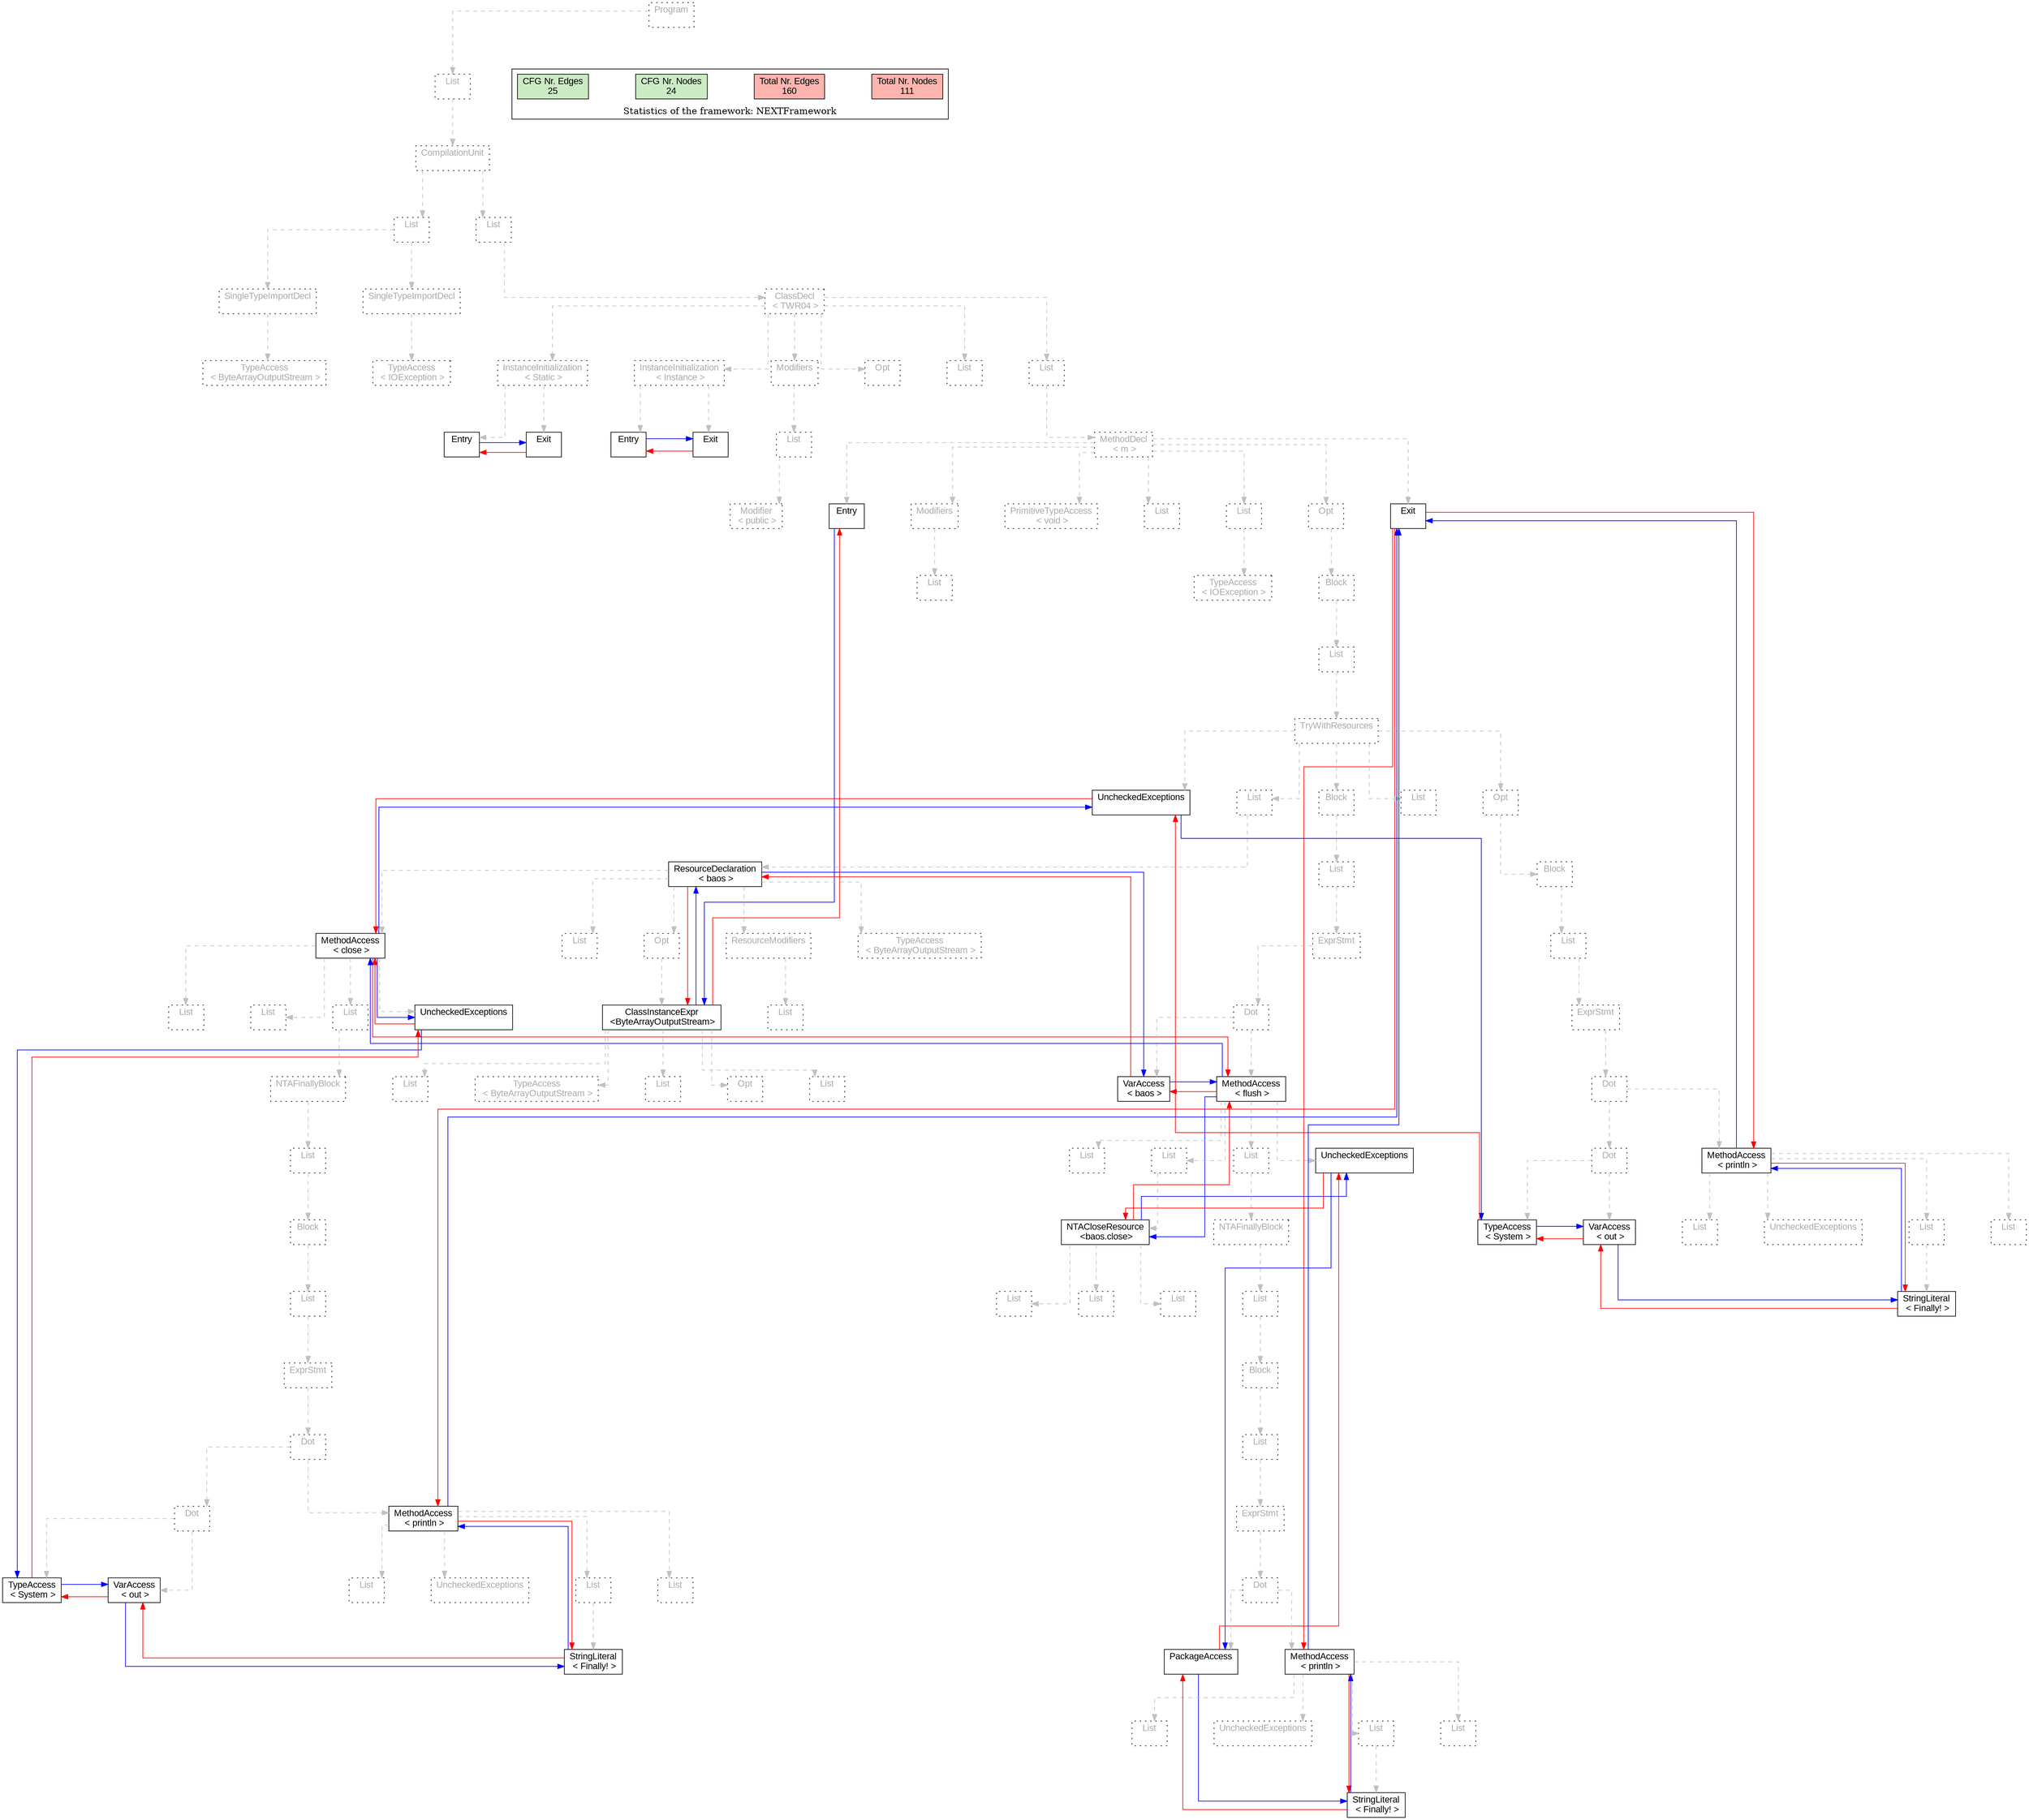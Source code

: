 digraph G {
graph [splines=ortho, nodesep="1", ranksep="1"]
node [shape=rect, fontname=Arial];
{ rank = same; "Program[0]"}
{ rank = same; "List[1]"}
{ rank = same; "CompilationUnit[2]"}
{ rank = same; "List[3]"; "List[8]"}
{ rank = same; "SingleTypeImportDecl[4]"; "SingleTypeImportDecl[6]"; "ClassDecl[9]"}
{ rank = same; "TypeAccess[5]"; "TypeAccess[7]"; "Modifiers[26]"; "Opt[29]"; "List[30]"; "List[31]"; "InstanceInitialization[10]"; "InstanceInitialization[18]"}
{ rank = same; "List[27]"; "MethodDecl[32]"; "Entry[11]"; "Exit[12]"; "Entry[19]"; "Exit[20]"}
{ rank = same; "Modifier[28]"; "Entry[33]"; "Modifiers[34]"; "PrimitiveTypeAccess[36]"; "List[37]"; "List[38]"; "Opt[40]"; "Exit[41]"}
{ rank = same; "List[35]"; "TypeAccess[39]"; "Block[41]"}
{ rank = same; "List[42]"}
{ rank = same; "TryWithResources[43]"}
{ rank = same; "List[44]"; "Block[77]"; "List[104]"; "Opt[105]"; "UncheckedExceptions[119]"}
{ rank = same; "ResourceDeclaration[45]"; "List[78]"; "Block[106]"}
{ rank = same; "List[66]"; "Opt[67]"; "ResourceModifiers[74]"; "TypeAccess[76]"; "MethodAccess[46]"; "ExprStmt[79]"; "List[107]"}
{ rank = same; "ClassInstanceExpr[68]"; "List[75]"; "List[48]"; "List[49]"; "List[50]"; "UncheckedExceptions[47]"; "Dot[80]"; "ExprStmt[108]"}
{ rank = same; "TypeAccess[69]"; "List[70]"; "Opt[71]"; "List[72]"; "List[73]"; "NTAFinallyBlock[51]"; "VarAccess[81]"; "MethodAccess[82]"; "Dot[109]"}
{ rank = same; "Block[53]"; "NTACloseResource[86]"; "NTAFinallyBlock[91]"; "TypeAccess[111]"; "VarAccess[112]"; "List[115]"; "List[117]"; "List[118]"; "UncheckedExceptions[114]"}
{ rank = same; "List[52]"; "List[84]"; "List[85]"; "List[90]"; "UncheckedExceptions[83]"; "Dot[110]"; "MethodAccess[113]"}
{ rank = same; "ExprStmt[55]"; "Block[93]"}
{ rank = same; "List[54]"; "List[87]"; "List[88]"; "List[89]"; "List[92]"; "StringLiteral[116]"}
{ rank = same; "Dot[57]"; "MethodAccess[60]"; "ExprStmt[95]"}
{ rank = same; "Dot[56]"; "List[94]"}
{ rank = same; "StringLiteral[63]"; "PackageAccess[97]"; "MethodAccess[98]"}
{ rank = same; "TypeAccess[58]"; "VarAccess[59]"; "List[62]"; "List[64]"; "List[65]"; "UncheckedExceptions[61]"; "Dot[96]"}
{ rank = same; "StringLiteral[101]"}
{ rank = same; "List[100]"; "List[102]"; "List[103]"; "UncheckedExceptions[99]"}
"Program[0]" [label="Program\n ", style= dotted   fillcolor="#eeeeee" fontcolor="#aaaaaa"  ]
"List[1]" [label="List\n ", style= dotted   fillcolor="#eeeeee" fontcolor="#aaaaaa"  ]
"CompilationUnit[2]" [label="CompilationUnit\n ", style= dotted   fillcolor="#eeeeee" fontcolor="#aaaaaa"  ]
"List[3]" [label="List\n ", style= dotted   fillcolor="#eeeeee" fontcolor="#aaaaaa"  ]
"SingleTypeImportDecl[4]" [label="SingleTypeImportDecl\n ", style= dotted   fillcolor="#eeeeee" fontcolor="#aaaaaa"  ]
"TypeAccess[5]" [label="TypeAccess\n < ByteArrayOutputStream >", style= dotted   fillcolor="#eeeeee" fontcolor="#aaaaaa"  ]
"SingleTypeImportDecl[6]" [label="SingleTypeImportDecl\n ", style= dotted   fillcolor="#eeeeee" fontcolor="#aaaaaa"  ]
"TypeAccess[7]" [label="TypeAccess\n < IOException >", style= dotted   fillcolor="#eeeeee" fontcolor="#aaaaaa"  ]
"List[8]" [label="List\n ", style= dotted   fillcolor="#eeeeee" fontcolor="#aaaaaa"  ]
"ClassDecl[9]" [label="ClassDecl\n < TWR04 >", style= dotted   fillcolor="#eeeeee" fontcolor="#aaaaaa"  ]
"Modifiers[26]" [label="Modifiers\n ", style= dotted   fillcolor="#eeeeee" fontcolor="#aaaaaa"  ]
"List[27]" [label="List\n ", style= dotted   fillcolor="#eeeeee" fontcolor="#aaaaaa"  ]
"Modifier[28]" [label="Modifier\n < public >", style= dotted   fillcolor="#eeeeee" fontcolor="#aaaaaa"  ]
"Opt[29]" [label="Opt\n ", style= dotted   fillcolor="#eeeeee" fontcolor="#aaaaaa"  ]
"List[30]" [label="List\n ", style= dotted   fillcolor="#eeeeee" fontcolor="#aaaaaa"  ]
"List[31]" [label="List\n ", style= dotted   fillcolor="#eeeeee" fontcolor="#aaaaaa"  ]
"MethodDecl[32]" [label="MethodDecl\n < m >", style= dotted   fillcolor="#eeeeee" fontcolor="#aaaaaa"  ]
"Entry[33]" [label="Entry\n ", fillcolor=white   style=filled  ]
"Modifiers[34]" [label="Modifiers\n ", style= dotted   fillcolor="#eeeeee" fontcolor="#aaaaaa"  ]
"List[35]" [label="List\n ", style= dotted   fillcolor="#eeeeee" fontcolor="#aaaaaa"  ]
"PrimitiveTypeAccess[36]" [label="PrimitiveTypeAccess\n < void >", style= dotted   fillcolor="#eeeeee" fontcolor="#aaaaaa"  ]
"List[37]" [label="List\n ", style= dotted   fillcolor="#eeeeee" fontcolor="#aaaaaa"  ]
"List[38]" [label="List\n ", style= dotted   fillcolor="#eeeeee" fontcolor="#aaaaaa"  ]
"TypeAccess[39]" [label="TypeAccess\n < IOException >", style= dotted   fillcolor="#eeeeee" fontcolor="#aaaaaa"  ]
"Opt[40]" [label="Opt\n ", style= dotted   fillcolor="#eeeeee" fontcolor="#aaaaaa"  ]
"Block[41]" [label="Block\n ", style= dotted   fillcolor="#eeeeee" fontcolor="#aaaaaa"  ]
"List[42]" [label="List\n ", style= dotted   fillcolor="#eeeeee" fontcolor="#aaaaaa"  ]
"TryWithResources[43]" [label="TryWithResources\n ", style= dotted   fillcolor="#eeeeee" fontcolor="#aaaaaa"  ]
"List[44]" [label="List\n ", style= dotted   fillcolor="#eeeeee" fontcolor="#aaaaaa"  ]
"ResourceDeclaration[45]" [label="ResourceDeclaration\n < baos >", fillcolor=white   style=filled  ]
"List[66]" [label="List\n ", style= dotted   fillcolor="#eeeeee" fontcolor="#aaaaaa"  ]
"Opt[67]" [label="Opt\n ", style= dotted   fillcolor="#eeeeee" fontcolor="#aaaaaa"  ]
"ClassInstanceExpr[68]" [label="ClassInstanceExpr\n <ByteArrayOutputStream>", fillcolor=white   style=filled  ]
"TypeAccess[69]" [label="TypeAccess\n < ByteArrayOutputStream >", style= dotted   fillcolor="#eeeeee" fontcolor="#aaaaaa"  ]
"List[70]" [label="List\n ", style= dotted   fillcolor="#eeeeee" fontcolor="#aaaaaa"  ]
"Opt[71]" [label="Opt\n ", style= dotted   fillcolor="#eeeeee" fontcolor="#aaaaaa"  ]
"List[72]" [label="List\n ", style= dotted   fillcolor="#eeeeee" fontcolor="#aaaaaa"  ]
"List[73]" [label="List\n ", style= dotted   fillcolor="#eeeeee" fontcolor="#aaaaaa"  ]
"ResourceModifiers[74]" [label="ResourceModifiers\n ", style= dotted   fillcolor="#eeeeee" fontcolor="#aaaaaa"  ]
"List[75]" [label="List\n ", style= dotted   fillcolor="#eeeeee" fontcolor="#aaaaaa"  ]
"TypeAccess[76]" [label="TypeAccess\n < ByteArrayOutputStream >", style= dotted   fillcolor="#eeeeee" fontcolor="#aaaaaa"  ]
"MethodAccess[46]" [label="MethodAccess\n < close >", fillcolor=white   style=filled  ]
"List[48]" [label="List\n ", style= dotted   fillcolor="#eeeeee" fontcolor="#aaaaaa"  ]
"List[49]" [label="List\n ", style= dotted   fillcolor="#eeeeee" fontcolor="#aaaaaa"  ]
"List[50]" [label="List\n ", style= dotted   fillcolor="#eeeeee" fontcolor="#aaaaaa"  ]
"NTAFinallyBlock[51]" [label="NTAFinallyBlock\n ", style= dotted   fillcolor="#eeeeee" fontcolor="#aaaaaa"  ]
"List[52]" [label="List\n ", style= dotted   fillcolor="#eeeeee" fontcolor="#aaaaaa"  ]
"Block[53]" [label="Block\n ", style= dotted   fillcolor="#eeeeee" fontcolor="#aaaaaa"  ]
"List[54]" [label="List\n ", style= dotted   fillcolor="#eeeeee" fontcolor="#aaaaaa"  ]
"ExprStmt[55]" [label="ExprStmt\n ", style= dotted   fillcolor="#eeeeee" fontcolor="#aaaaaa"  ]
"Dot[56]" [label="Dot\n ", style= dotted   fillcolor="#eeeeee" fontcolor="#aaaaaa"  ]
"Dot[57]" [label="Dot\n ", style= dotted   fillcolor="#eeeeee" fontcolor="#aaaaaa"  ]
"TypeAccess[58]" [label="TypeAccess\n < System >", fillcolor=white   style=filled  ]
"VarAccess[59]" [label="VarAccess\n < out >", fillcolor=white   style=filled  ]
"MethodAccess[60]" [label="MethodAccess\n < println >", fillcolor=white   style=filled  ]
"List[62]" [label="List\n ", style= dotted   fillcolor="#eeeeee" fontcolor="#aaaaaa"  ]
"StringLiteral[63]" [label="StringLiteral\n < Finally! >", fillcolor=white   style=filled  ]
"List[64]" [label="List\n ", style= dotted   fillcolor="#eeeeee" fontcolor="#aaaaaa"  ]
"List[65]" [label="List\n ", style= dotted   fillcolor="#eeeeee" fontcolor="#aaaaaa"  ]
"UncheckedExceptions[61]" [label="UncheckedExceptions\n ", style= dotted   fillcolor="#eeeeee" fontcolor="#aaaaaa"  ]
"UncheckedExceptions[47]" [label="UncheckedExceptions\n ", fillcolor=white   style=filled  ]
"Block[77]" [label="Block\n ", style= dotted   fillcolor="#eeeeee" fontcolor="#aaaaaa"  ]
"List[78]" [label="List\n ", style= dotted   fillcolor="#eeeeee" fontcolor="#aaaaaa"  ]
"ExprStmt[79]" [label="ExprStmt\n ", style= dotted   fillcolor="#eeeeee" fontcolor="#aaaaaa"  ]
"Dot[80]" [label="Dot\n ", style= dotted   fillcolor="#eeeeee" fontcolor="#aaaaaa"  ]
"VarAccess[81]" [label="VarAccess\n < baos >", fillcolor=white   style=filled  ]
"MethodAccess[82]" [label="MethodAccess\n < flush >", fillcolor=white   style=filled  ]
"List[84]" [label="List\n ", style= dotted   fillcolor="#eeeeee" fontcolor="#aaaaaa"  ]
"List[85]" [label="List\n ", style= dotted   fillcolor="#eeeeee" fontcolor="#aaaaaa"  ]
"NTACloseResource[86]" [label="NTACloseResource\n <baos.close>", fillcolor=white   style=filled  ]
"List[87]" [label="List\n ", style= dotted   fillcolor="#eeeeee" fontcolor="#aaaaaa"  ]
"List[88]" [label="List\n ", style= dotted   fillcolor="#eeeeee" fontcolor="#aaaaaa"  ]
"List[89]" [label="List\n ", style= dotted   fillcolor="#eeeeee" fontcolor="#aaaaaa"  ]
"List[90]" [label="List\n ", style= dotted   fillcolor="#eeeeee" fontcolor="#aaaaaa"  ]
"NTAFinallyBlock[91]" [label="NTAFinallyBlock\n ", style= dotted   fillcolor="#eeeeee" fontcolor="#aaaaaa"  ]
"List[92]" [label="List\n ", style= dotted   fillcolor="#eeeeee" fontcolor="#aaaaaa"  ]
"Block[93]" [label="Block\n ", style= dotted   fillcolor="#eeeeee" fontcolor="#aaaaaa"  ]
"List[94]" [label="List\n ", style= dotted   fillcolor="#eeeeee" fontcolor="#aaaaaa"  ]
"ExprStmt[95]" [label="ExprStmt\n ", style= dotted   fillcolor="#eeeeee" fontcolor="#aaaaaa"  ]
"Dot[96]" [label="Dot\n ", style= dotted   fillcolor="#eeeeee" fontcolor="#aaaaaa"  ]
"PackageAccess[97]" [label="PackageAccess\n ", fillcolor=white   style=filled  ]
"MethodAccess[98]" [label="MethodAccess\n < println >", fillcolor=white   style=filled  ]
"List[100]" [label="List\n ", style= dotted   fillcolor="#eeeeee" fontcolor="#aaaaaa"  ]
"StringLiteral[101]" [label="StringLiteral\n < Finally! >", fillcolor=white   style=filled  ]
"List[102]" [label="List\n ", style= dotted   fillcolor="#eeeeee" fontcolor="#aaaaaa"  ]
"List[103]" [label="List\n ", style= dotted   fillcolor="#eeeeee" fontcolor="#aaaaaa"  ]
"UncheckedExceptions[99]" [label="UncheckedExceptions\n ", style= dotted   fillcolor="#eeeeee" fontcolor="#aaaaaa"  ]
"UncheckedExceptions[83]" [label="UncheckedExceptions\n ", fillcolor=white   style=filled  ]
"List[104]" [label="List\n ", style= dotted   fillcolor="#eeeeee" fontcolor="#aaaaaa"  ]
"Opt[105]" [label="Opt\n ", style= dotted   fillcolor="#eeeeee" fontcolor="#aaaaaa"  ]
"Block[106]" [label="Block\n ", style= dotted   fillcolor="#eeeeee" fontcolor="#aaaaaa"  ]
"List[107]" [label="List\n ", style= dotted   fillcolor="#eeeeee" fontcolor="#aaaaaa"  ]
"ExprStmt[108]" [label="ExprStmt\n ", style= dotted   fillcolor="#eeeeee" fontcolor="#aaaaaa"  ]
"Dot[109]" [label="Dot\n ", style= dotted   fillcolor="#eeeeee" fontcolor="#aaaaaa"  ]
"Dot[110]" [label="Dot\n ", style= dotted   fillcolor="#eeeeee" fontcolor="#aaaaaa"  ]
"TypeAccess[111]" [label="TypeAccess\n < System >", fillcolor=white   style=filled  ]
"VarAccess[112]" [label="VarAccess\n < out >", fillcolor=white   style=filled  ]
"MethodAccess[113]" [label="MethodAccess\n < println >", fillcolor=white   style=filled  ]
"List[115]" [label="List\n ", style= dotted   fillcolor="#eeeeee" fontcolor="#aaaaaa"  ]
"StringLiteral[116]" [label="StringLiteral\n < Finally! >", fillcolor=white   style=filled  ]
"List[117]" [label="List\n ", style= dotted   fillcolor="#eeeeee" fontcolor="#aaaaaa"  ]
"List[118]" [label="List\n ", style= dotted   fillcolor="#eeeeee" fontcolor="#aaaaaa"  ]
"UncheckedExceptions[114]" [label="UncheckedExceptions\n ", style= dotted   fillcolor="#eeeeee" fontcolor="#aaaaaa"  ]
"UncheckedExceptions[119]" [label="UncheckedExceptions\n ", fillcolor=white   style=filled  ]
"Exit[41]" [label="Exit\n ", fillcolor=white   style=filled  ]
"InstanceInitialization[10]" [label="InstanceInitialization\n < Instance >", style= dotted   fillcolor="#eeeeee" fontcolor="#aaaaaa"  ]
"Entry[11]" [label="Entry\n ", fillcolor=white   style=filled  ]
"Exit[12]" [label="Exit\n ", fillcolor=white   style=filled  ]
"InstanceInitialization[18]" [label="InstanceInitialization\n < Static >", style= dotted   fillcolor="#eeeeee" fontcolor="#aaaaaa"  ]
"Entry[19]" [label="Entry\n ", fillcolor=white   style=filled  ]
"Exit[20]" [label="Exit\n ", fillcolor=white   style=filled  ]
"SingleTypeImportDecl[4]" -> "TypeAccess[5]" [style=dashed, color=gray]
"List[3]" -> "SingleTypeImportDecl[4]" [style=dashed, color=gray]
"SingleTypeImportDecl[6]" -> "TypeAccess[7]" [style=dashed, color=gray]
"List[3]" -> "SingleTypeImportDecl[6]" [style=dashed, color=gray]
"CompilationUnit[2]" -> "List[3]" [style=dashed, color=gray]
"List[27]" -> "Modifier[28]" [style=dashed, color=gray]
"Modifiers[26]" -> "List[27]" [style=dashed, color=gray]
"ClassDecl[9]" -> "Modifiers[26]" [style=dashed, color=gray]
"ClassDecl[9]" -> "Opt[29]" [style=dashed, color=gray]
"ClassDecl[9]" -> "List[30]" [style=dashed, color=gray]
"MethodDecl[32]" -> "Entry[33]" [style=dashed, color=gray]
"Modifiers[34]" -> "List[35]" [style=dashed, color=gray]
"MethodDecl[32]" -> "Modifiers[34]" [style=dashed, color=gray]
"MethodDecl[32]" -> "PrimitiveTypeAccess[36]" [style=dashed, color=gray]
"MethodDecl[32]" -> "List[37]" [style=dashed, color=gray]
"List[38]" -> "TypeAccess[39]" [style=dashed, color=gray]
"MethodDecl[32]" -> "List[38]" [style=dashed, color=gray]
"ResourceDeclaration[45]" -> "List[66]" [style=dashed, color=gray]
"ClassInstanceExpr[68]" -> "TypeAccess[69]" [style=dashed, color=gray]
"ClassInstanceExpr[68]" -> "List[70]" [style=dashed, color=gray]
"ClassInstanceExpr[68]" -> "Opt[71]" [style=dashed, color=gray]
"ClassInstanceExpr[68]" -> "List[72]" [style=dashed, color=gray]
"ClassInstanceExpr[68]" -> "List[73]" [style=dashed, color=gray]
"Opt[67]" -> "ClassInstanceExpr[68]" [style=dashed, color=gray]
"ResourceDeclaration[45]" -> "Opt[67]" [style=dashed, color=gray]
"ResourceModifiers[74]" -> "List[75]" [style=dashed, color=gray]
"ResourceDeclaration[45]" -> "ResourceModifiers[74]" [style=dashed, color=gray]
"ResourceDeclaration[45]" -> "TypeAccess[76]" [style=dashed, color=gray]
"MethodAccess[46]" -> "List[48]" [style=dashed, color=gray]
"MethodAccess[46]" -> "List[49]" [style=dashed, color=gray]
"Dot[57]" -> "TypeAccess[58]" [style=dashed, color=gray]
"Dot[57]" -> "VarAccess[59]" [style=dashed, color=gray]
"Dot[56]" -> "Dot[57]" [style=dashed, color=gray]
"List[62]" -> "StringLiteral[63]" [style=dashed, color=gray]
"MethodAccess[60]" -> "List[62]" [style=dashed, color=gray]
"MethodAccess[60]" -> "List[64]" [style=dashed, color=gray]
"MethodAccess[60]" -> "List[65]" [style=dashed, color=gray]
"MethodAccess[60]" -> "UncheckedExceptions[61]" [style=dashed, color=gray]
"Dot[56]" -> "MethodAccess[60]" [style=dashed, color=gray]
"ExprStmt[55]" -> "Dot[56]" [style=dashed, color=gray]
"List[54]" -> "ExprStmt[55]" [style=dashed, color=gray]
"Block[53]" -> "List[54]" [style=dashed, color=gray]
"List[52]" -> "Block[53]" [style=dashed, color=gray]
"NTAFinallyBlock[51]" -> "List[52]" [style=dashed, color=gray]
"List[50]" -> "NTAFinallyBlock[51]" [style=dashed, color=gray]
"MethodAccess[46]" -> "List[50]" [style=dashed, color=gray]
"MethodAccess[46]" -> "UncheckedExceptions[47]" [style=dashed, color=gray]
"ResourceDeclaration[45]" -> "MethodAccess[46]" [style=dashed, color=gray]
"List[44]" -> "ResourceDeclaration[45]" [style=dashed, color=gray]
"TryWithResources[43]" -> "List[44]" [style=dashed, color=gray]
"Dot[80]" -> "VarAccess[81]" [style=dashed, color=gray]
"MethodAccess[82]" -> "List[84]" [style=dashed, color=gray]
"NTACloseResource[86]" -> "List[87]" [style=dashed, color=gray]
"NTACloseResource[86]" -> "List[88]" [style=dashed, color=gray]
"NTACloseResource[86]" -> "List[89]" [style=dashed, color=gray]
"List[85]" -> "NTACloseResource[86]" [style=dashed, color=gray]
"MethodAccess[82]" -> "List[85]" [style=dashed, color=gray]
"Dot[96]" -> "PackageAccess[97]" [style=dashed, color=gray]
"List[100]" -> "StringLiteral[101]" [style=dashed, color=gray]
"MethodAccess[98]" -> "List[100]" [style=dashed, color=gray]
"MethodAccess[98]" -> "List[102]" [style=dashed, color=gray]
"MethodAccess[98]" -> "List[103]" [style=dashed, color=gray]
"MethodAccess[98]" -> "UncheckedExceptions[99]" [style=dashed, color=gray]
"Dot[96]" -> "MethodAccess[98]" [style=dashed, color=gray]
"ExprStmt[95]" -> "Dot[96]" [style=dashed, color=gray]
"List[94]" -> "ExprStmt[95]" [style=dashed, color=gray]
"Block[93]" -> "List[94]" [style=dashed, color=gray]
"List[92]" -> "Block[93]" [style=dashed, color=gray]
"NTAFinallyBlock[91]" -> "List[92]" [style=dashed, color=gray]
"List[90]" -> "NTAFinallyBlock[91]" [style=dashed, color=gray]
"MethodAccess[82]" -> "List[90]" [style=dashed, color=gray]
"MethodAccess[82]" -> "UncheckedExceptions[83]" [style=dashed, color=gray]
"Dot[80]" -> "MethodAccess[82]" [style=dashed, color=gray]
"ExprStmt[79]" -> "Dot[80]" [style=dashed, color=gray]
"List[78]" -> "ExprStmt[79]" [style=dashed, color=gray]
"Block[77]" -> "List[78]" [style=dashed, color=gray]
"TryWithResources[43]" -> "Block[77]" [style=dashed, color=gray]
"TryWithResources[43]" -> "List[104]" [style=dashed, color=gray]
"Dot[110]" -> "TypeAccess[111]" [style=dashed, color=gray]
"Dot[110]" -> "VarAccess[112]" [style=dashed, color=gray]
"Dot[109]" -> "Dot[110]" [style=dashed, color=gray]
"List[115]" -> "StringLiteral[116]" [style=dashed, color=gray]
"MethodAccess[113]" -> "List[115]" [style=dashed, color=gray]
"MethodAccess[113]" -> "List[117]" [style=dashed, color=gray]
"MethodAccess[113]" -> "List[118]" [style=dashed, color=gray]
"MethodAccess[113]" -> "UncheckedExceptions[114]" [style=dashed, color=gray]
"Dot[109]" -> "MethodAccess[113]" [style=dashed, color=gray]
"ExprStmt[108]" -> "Dot[109]" [style=dashed, color=gray]
"List[107]" -> "ExprStmt[108]" [style=dashed, color=gray]
"Block[106]" -> "List[107]" [style=dashed, color=gray]
"Opt[105]" -> "Block[106]" [style=dashed, color=gray]
"TryWithResources[43]" -> "Opt[105]" [style=dashed, color=gray]
"TryWithResources[43]" -> "UncheckedExceptions[119]" [style=dashed, color=gray]
"List[42]" -> "TryWithResources[43]" [style=dashed, color=gray]
"Block[41]" -> "List[42]" [style=dashed, color=gray]
"Opt[40]" -> "Block[41]" [style=dashed, color=gray]
"MethodDecl[32]" -> "Opt[40]" [style=dashed, color=gray]
"MethodDecl[32]" -> "Exit[41]" [style=dashed, color=gray]
"List[31]" -> "MethodDecl[32]" [style=dashed, color=gray]
"ClassDecl[9]" -> "List[31]" [style=dashed, color=gray]
"InstanceInitialization[10]" -> "Entry[11]" [style=dashed, color=gray]
"InstanceInitialization[10]" -> "Exit[12]" [style=dashed, color=gray]
"InstanceInitialization[18]" -> "Entry[19]" [style=dashed, color=gray]
"InstanceInitialization[18]" -> "Exit[20]" [style=dashed, color=gray]
"ClassDecl[9]" -> "InstanceInitialization[10]" [style=dashed, color=gray]
"ClassDecl[9]" -> "InstanceInitialization[18]" [style=dashed, color=gray]
"List[8]" -> "ClassDecl[9]" [style=dashed, color=gray]
"CompilationUnit[2]" -> "List[8]" [style=dashed, color=gray]
"List[1]" -> "CompilationUnit[2]" [style=dashed, color=gray]
"Program[0]" -> "List[1]" [style=dashed, color=gray]
"Exit[20]" -> "Entry[19]" [color=red, constraint=false]
"Entry[19]" -> "Exit[20]" [color=blue, constraint=false, xlabel=" "] 
"Exit[12]" -> "Entry[11]" [color=red, constraint=false]
"Entry[11]" -> "Exit[12]" [color=blue, constraint=false, xlabel=" "] 
"Exit[41]" -> "MethodAccess[60]" [color=red, constraint=false]
"Exit[41]" -> "MethodAccess[98]" [color=red, constraint=false]
"Exit[41]" -> "MethodAccess[113]" [color=red, constraint=false]
"MethodAccess[113]" -> "Exit[41]" [color=blue, constraint=false, xlabel=" "] 
"MethodAccess[113]" -> "StringLiteral[116]" [color=red, constraint=false]
"StringLiteral[116]" -> "MethodAccess[113]" [color=blue, constraint=false, xlabel=" "] 
"StringLiteral[116]" -> "VarAccess[112]" [color=red, constraint=false]
"VarAccess[112]" -> "StringLiteral[116]" [color=blue, constraint=false, xlabel=" "] 
"VarAccess[112]" -> "TypeAccess[111]" [color=red, constraint=false]
"TypeAccess[111]" -> "VarAccess[112]" [color=blue, constraint=false, xlabel=" "] 
"TypeAccess[111]" -> "UncheckedExceptions[119]" [color=red, constraint=false]
"UncheckedExceptions[119]" -> "TypeAccess[111]" [color=blue, constraint=false, xlabel=" "] 
"UncheckedExceptions[119]" -> "MethodAccess[46]" [color=red, constraint=false]
"MethodAccess[60]" -> "Exit[41]" [color=blue, constraint=false, xlabel=" "] 
"MethodAccess[60]" -> "StringLiteral[63]" [color=red, constraint=false]
"StringLiteral[63]" -> "MethodAccess[60]" [color=blue, constraint=false, xlabel=" "] 
"StringLiteral[63]" -> "VarAccess[59]" [color=red, constraint=false]
"VarAccess[59]" -> "StringLiteral[63]" [color=blue, constraint=false, xlabel=" "] 
"VarAccess[59]" -> "TypeAccess[58]" [color=red, constraint=false]
"TypeAccess[58]" -> "VarAccess[59]" [color=blue, constraint=false, xlabel=" "] 
"TypeAccess[58]" -> "UncheckedExceptions[47]" [color=red, constraint=false]
"UncheckedExceptions[47]" -> "TypeAccess[58]" [color=blue, constraint=false, xlabel=" "] 
"UncheckedExceptions[47]" -> "MethodAccess[46]" [color=red, constraint=false]
"MethodAccess[46]" -> "UncheckedExceptions[119]" [color=blue, constraint=false, xlabel=" "] 
"MethodAccess[46]" -> "UncheckedExceptions[47]" [color=blue, constraint=false, xlabel=" "] 
"MethodAccess[46]" -> "MethodAccess[82]" [color=red, constraint=false]
"MethodAccess[98]" -> "Exit[41]" [color=blue, constraint=false, xlabel=" "] 
"MethodAccess[98]" -> "StringLiteral[101]" [color=red, constraint=false]
"StringLiteral[101]" -> "MethodAccess[98]" [color=blue, constraint=false, xlabel=" "] 
"StringLiteral[101]" -> "PackageAccess[97]" [color=red, constraint=false]
"PackageAccess[97]" -> "StringLiteral[101]" [color=blue, constraint=false, xlabel=" "] 
"PackageAccess[97]" -> "UncheckedExceptions[83]" [color=red, constraint=false]
"UncheckedExceptions[83]" -> "PackageAccess[97]" [color=blue, constraint=false, xlabel=" "] 
"UncheckedExceptions[83]" -> "NTACloseResource[86]" [color=red, constraint=false]
"NTACloseResource[86]" -> "UncheckedExceptions[83]" [color=blue, constraint=false, xlabel=" "] 
"NTACloseResource[86]" -> "MethodAccess[82]" [color=red, constraint=false]
"MethodAccess[82]" -> "MethodAccess[46]" [color=blue, constraint=false, xlabel=" "] 
"MethodAccess[82]" -> "NTACloseResource[86]" [color=blue, constraint=false, xlabel=" "] 
"MethodAccess[82]" -> "VarAccess[81]" [color=red, constraint=false]
"VarAccess[81]" -> "MethodAccess[82]" [color=blue, constraint=false, xlabel=" "] 
"VarAccess[81]" -> "ResourceDeclaration[45]" [color=red, constraint=false]
"ResourceDeclaration[45]" -> "VarAccess[81]" [color=blue, constraint=false, xlabel=" "] 
"ResourceDeclaration[45]" -> "ClassInstanceExpr[68]" [color=red, constraint=false]
"ClassInstanceExpr[68]" -> "ResourceDeclaration[45]" [color=blue, constraint=false, xlabel=" "] 
"ClassInstanceExpr[68]" -> "Entry[33]" [color=red, constraint=false]
"Entry[33]" -> "ClassInstanceExpr[68]" [color=blue, constraint=false, xlabel=" "] 
"List[3]" -> "List[8]" [style=invis]
"SingleTypeImportDecl[4]" -> "SingleTypeImportDecl[6]" [style=invis]
"InstanceInitialization[18]" -> "InstanceInitialization[10]" -> "Modifiers[26]" -> "Opt[29]" -> "List[30]" -> "List[31]" [style=invis]
"Entry[33]" -> "Modifiers[34]" -> "PrimitiveTypeAccess[36]" -> "List[37]" -> "List[38]" -> "Opt[40]" -> "Exit[41]" [style=invis]
"List[44]" -> "Block[77]" -> "List[104]" -> "Opt[105]" [style=invis]
"List[66]" -> "Opt[67]" -> "ResourceModifiers[74]" -> "TypeAccess[76]" [style=invis]
"TypeAccess[69]" -> "List[70]" -> "Opt[71]" [style=invis]
"Dot[57]" -> "MethodAccess[60]" [style=invis]
"TypeAccess[58]" -> "VarAccess[59]" [style=invis]
"VarAccess[81]" -> "MethodAccess[82]" [style=invis]
"PackageAccess[97]" -> "MethodAccess[98]" [style=invis]
"Dot[110]" -> "MethodAccess[113]" [style=invis]
"TypeAccess[111]" -> "VarAccess[112]" [style=invis]
"Entry[11]" -> "Exit[12]" [style=invis]
"Entry[19]" -> "Exit[20]" [style=invis]

subgraph cluster_legend {
{node [style=filled, fillcolor=1, colorscheme="pastel13"]
Nodes [label="Total Nr. Nodes
111", fillcolor=1]
Edges [label="Total Nr. Edges
160", fillcolor=1]
NodesCFG [label="CFG Nr. Nodes
24", fillcolor=3]
EdgesCFG [label="CFG Nr. Edges
25", fillcolor=3]
Nodes-> "Program[0]" -> NodesCFG  [style="invis"]
Edges -> "Program[0]" ->EdgesCFG [style="invis"]}
label = "Statistics of the framework: NEXTFramework"
style="solid"
ranksep=0.05
nodesep=0.01
labelloc = b
len=2
}}